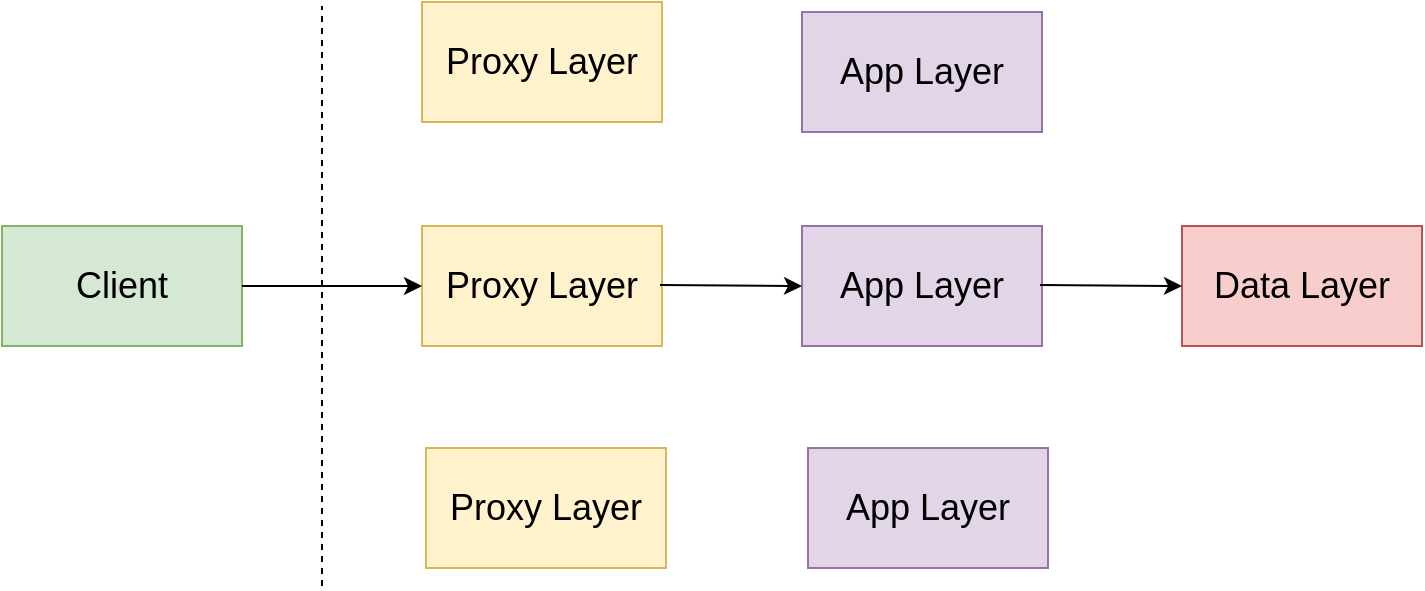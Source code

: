 <mxfile version="23.1.8" type="github">
  <diagram id="-BRCFKX755GBG-ICQYjX" name="Page-1">
    <mxGraphModel dx="1242" dy="786" grid="0" gridSize="10" guides="1" tooltips="1" connect="1" arrows="1" fold="1" page="0" pageScale="1" pageWidth="827" pageHeight="1169" math="0" shadow="0">
      <root>
        <mxCell id="0" />
        <mxCell id="1" parent="0" />
        <mxCell id="tbbkmK05GZJklJDZ3ky3-1" value="" style="endArrow=none;dashed=1;html=1;" parent="1" edge="1">
          <mxGeometry width="50" height="50" relative="1" as="geometry">
            <mxPoint x="200" y="490" as="sourcePoint" />
            <mxPoint x="200" y="200" as="targetPoint" />
          </mxGeometry>
        </mxCell>
        <mxCell id="tbbkmK05GZJklJDZ3ky3-2" value="&lt;font style=&quot;font-size: 18px&quot;&gt;Client&lt;/font&gt;" style="rounded=0;whiteSpace=wrap;html=1;fillColor=#d5e8d4;strokeColor=#82b366;" parent="1" vertex="1">
          <mxGeometry x="40" y="310" width="120" height="60" as="geometry" />
        </mxCell>
        <mxCell id="tbbkmK05GZJklJDZ3ky3-3" value="&lt;font style=&quot;font-size: 18px&quot;&gt;Proxy Layer&lt;/font&gt;" style="rounded=0;whiteSpace=wrap;html=1;fillColor=#fff2cc;strokeColor=#d6b656;" parent="1" vertex="1">
          <mxGeometry x="250" y="310" width="120" height="60" as="geometry" />
        </mxCell>
        <mxCell id="tbbkmK05GZJklJDZ3ky3-4" value="&lt;font style=&quot;font-size: 18px&quot;&gt;App Layer&lt;/font&gt;" style="rounded=0;whiteSpace=wrap;html=1;fillColor=#e1d5e7;strokeColor=#9673a6;" parent="1" vertex="1">
          <mxGeometry x="440" y="310" width="120" height="60" as="geometry" />
        </mxCell>
        <mxCell id="tbbkmK05GZJklJDZ3ky3-6" value="&lt;font style=&quot;font-size: 18px&quot;&gt;Data Layer&lt;/font&gt;" style="rounded=0;whiteSpace=wrap;html=1;fillColor=#f8cecc;strokeColor=#b85450;" parent="1" vertex="1">
          <mxGeometry x="630" y="310" width="120" height="60" as="geometry" />
        </mxCell>
        <mxCell id="tbbkmK05GZJklJDZ3ky3-7" value="" style="endArrow=classic;html=1;entryX=0;entryY=0.5;entryDx=0;entryDy=0;exitX=1;exitY=0.5;exitDx=0;exitDy=0;" parent="1" source="tbbkmK05GZJklJDZ3ky3-2" target="tbbkmK05GZJklJDZ3ky3-3" edge="1">
          <mxGeometry width="50" height="50" relative="1" as="geometry">
            <mxPoint x="180" y="360" as="sourcePoint" />
            <mxPoint x="230" y="310" as="targetPoint" />
          </mxGeometry>
        </mxCell>
        <mxCell id="tbbkmK05GZJklJDZ3ky3-8" value="" style="endArrow=classic;html=1;exitX=1;exitY=0.5;exitDx=0;exitDy=0;" parent="1" edge="1">
          <mxGeometry width="50" height="50" relative="1" as="geometry">
            <mxPoint x="369" y="339.5" as="sourcePoint" />
            <mxPoint x="440" y="340" as="targetPoint" />
          </mxGeometry>
        </mxCell>
        <mxCell id="tbbkmK05GZJklJDZ3ky3-9" value="" style="endArrow=classic;html=1;exitX=1;exitY=0.5;exitDx=0;exitDy=0;" parent="1" edge="1">
          <mxGeometry width="50" height="50" relative="1" as="geometry">
            <mxPoint x="559" y="339.5" as="sourcePoint" />
            <mxPoint x="630" y="340" as="targetPoint" />
          </mxGeometry>
        </mxCell>
        <mxCell id="tbbkmK05GZJklJDZ3ky3-10" value="&lt;font style=&quot;font-size: 18px&quot;&gt;App Layer&lt;/font&gt;" style="rounded=0;whiteSpace=wrap;html=1;fillColor=#e1d5e7;strokeColor=#9673a6;" parent="1" vertex="1">
          <mxGeometry x="440" y="203" width="120" height="60" as="geometry" />
        </mxCell>
        <mxCell id="tbbkmK05GZJklJDZ3ky3-11" value="&lt;font style=&quot;font-size: 18px&quot;&gt;App Layer&lt;/font&gt;" style="rounded=0;whiteSpace=wrap;html=1;fillColor=#e1d5e7;strokeColor=#9673a6;" parent="1" vertex="1">
          <mxGeometry x="443" y="421" width="120" height="60" as="geometry" />
        </mxCell>
        <mxCell id="tbbkmK05GZJklJDZ3ky3-12" value="&lt;font style=&quot;font-size: 18px&quot;&gt;Proxy Layer&lt;/font&gt;" style="rounded=0;whiteSpace=wrap;html=1;fillColor=#fff2cc;strokeColor=#d6b656;" parent="1" vertex="1">
          <mxGeometry x="250" y="198" width="120" height="60" as="geometry" />
        </mxCell>
        <mxCell id="tbbkmK05GZJklJDZ3ky3-13" value="&lt;font style=&quot;font-size: 18px&quot;&gt;Proxy Layer&lt;/font&gt;" style="rounded=0;whiteSpace=wrap;html=1;fillColor=#fff2cc;strokeColor=#d6b656;" parent="1" vertex="1">
          <mxGeometry x="252" y="421" width="120" height="60" as="geometry" />
        </mxCell>
      </root>
    </mxGraphModel>
  </diagram>
</mxfile>
